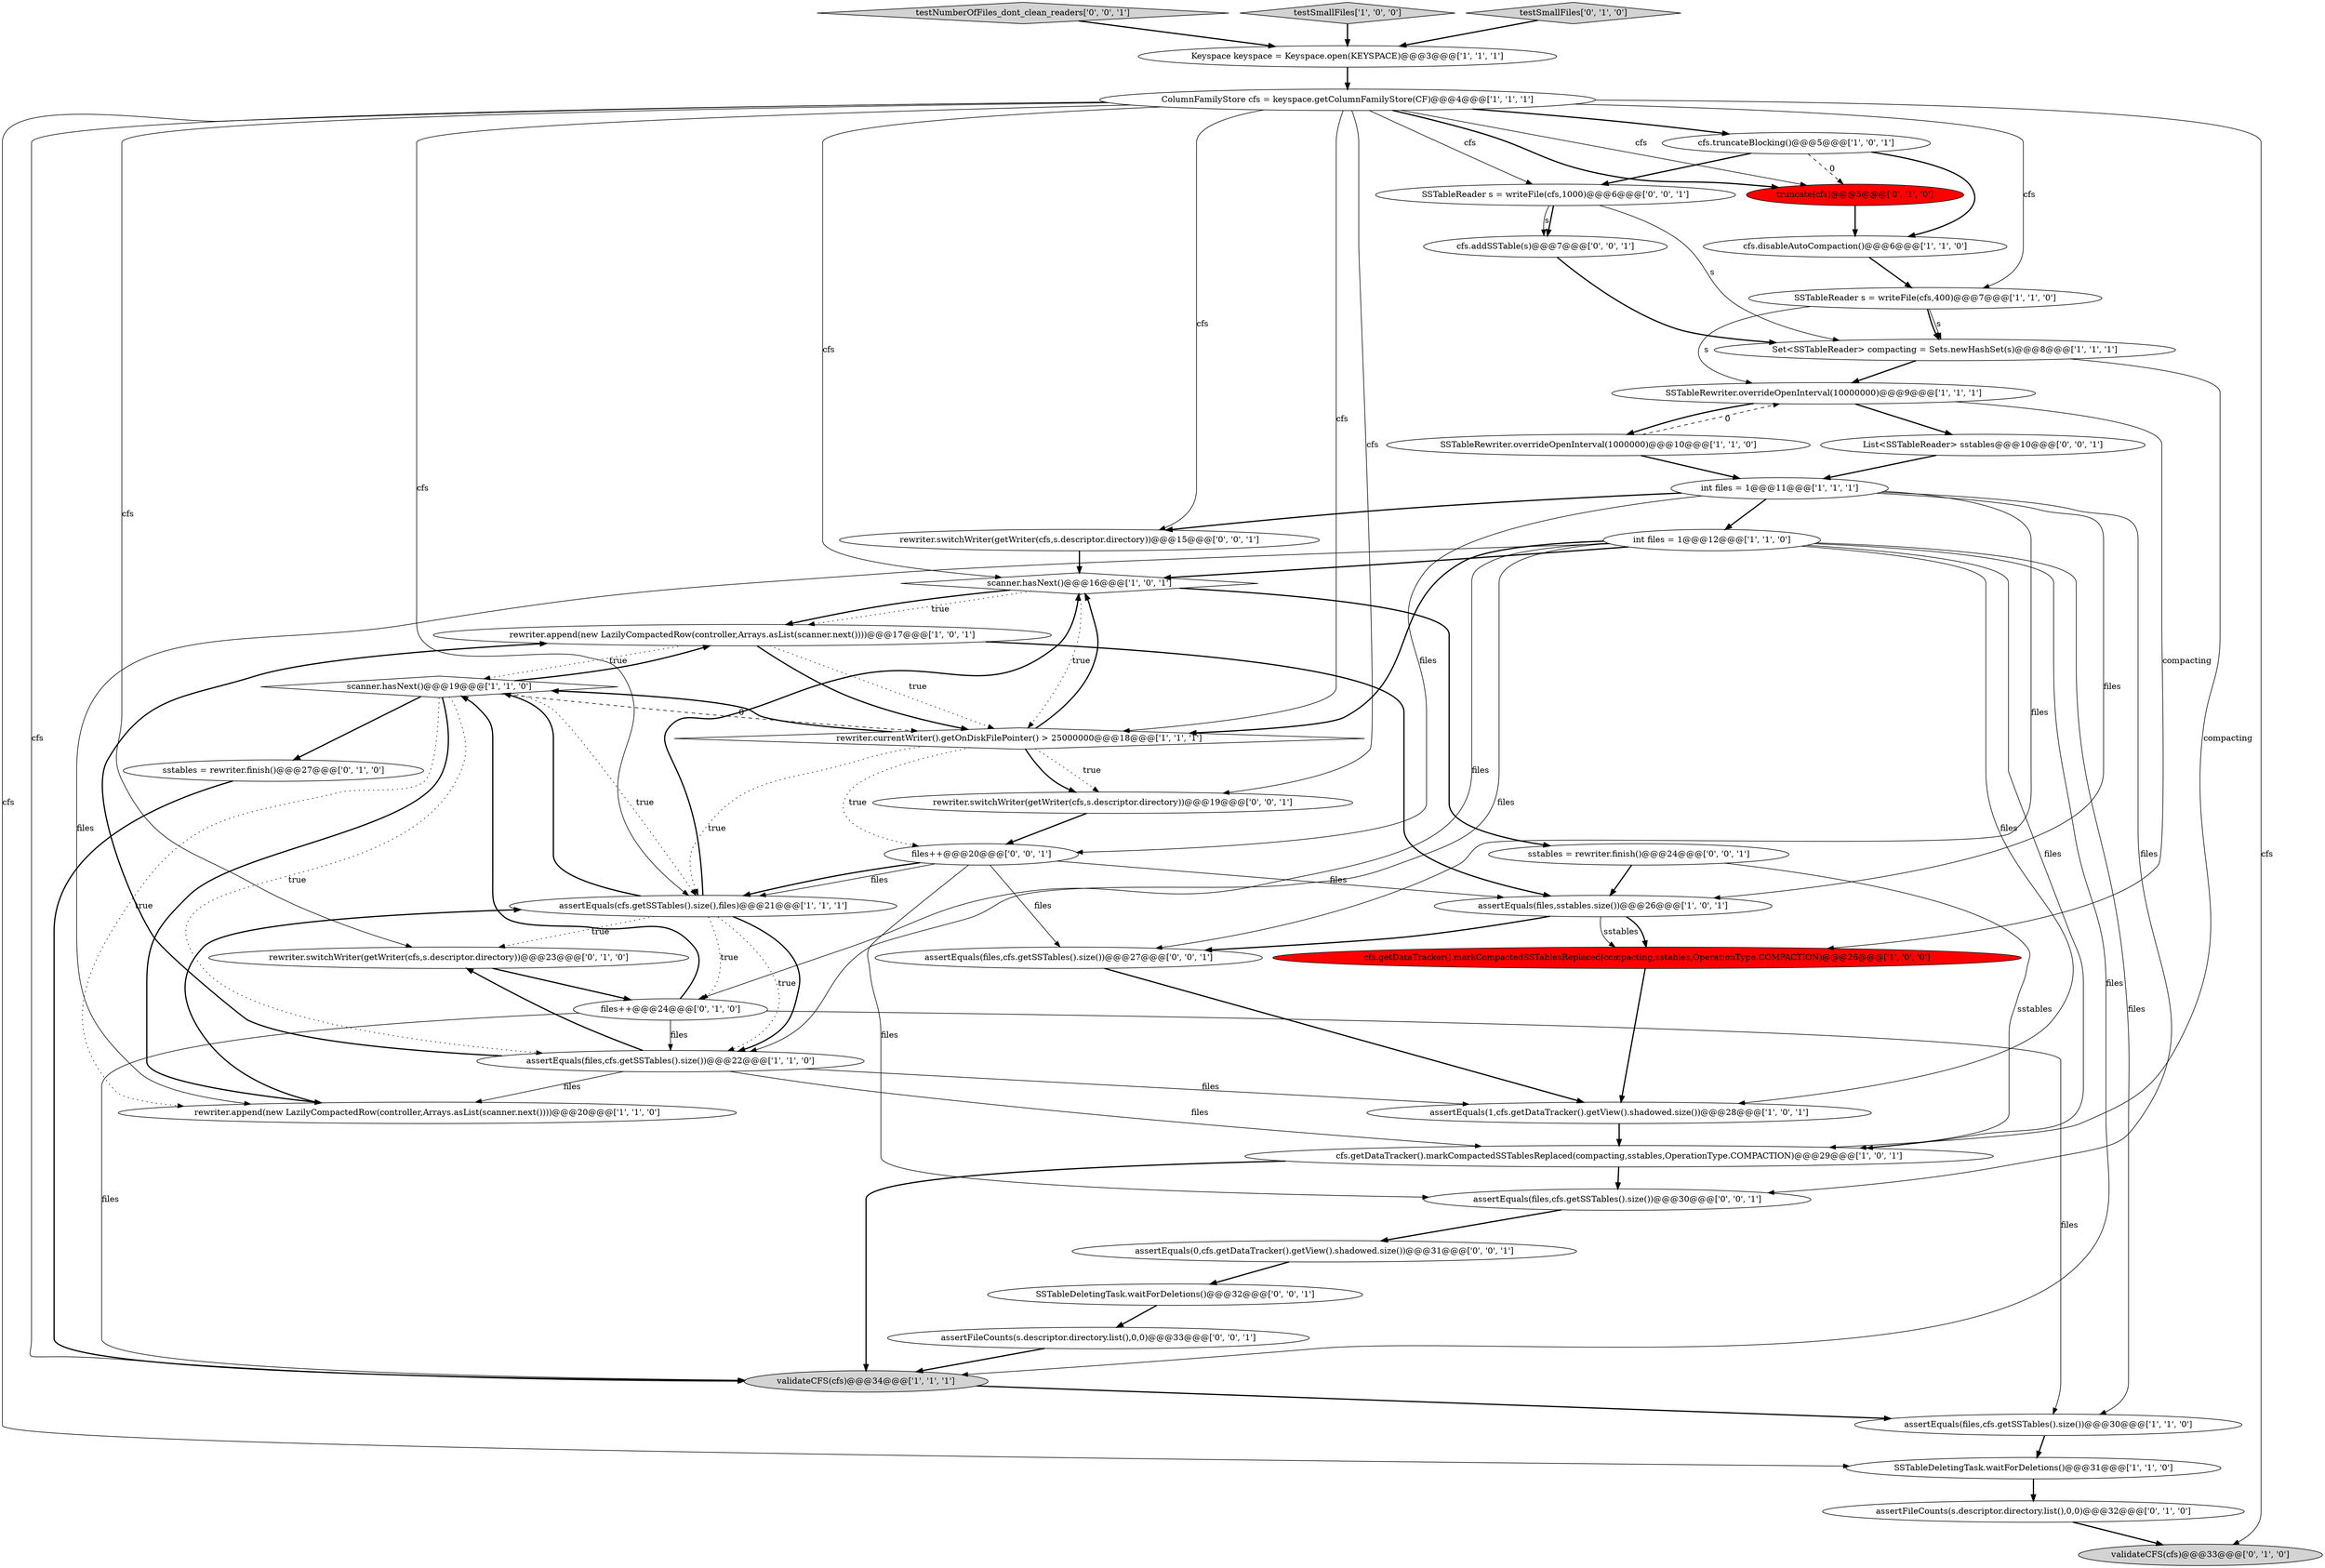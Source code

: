 digraph {
38 [style = filled, label = "List<SSTableReader> sstables@@@10@@@['0', '0', '1']", fillcolor = white, shape = ellipse image = "AAA0AAABBB3BBB"];
0 [style = filled, label = "scanner.hasNext()@@@19@@@['1', '1', '0']", fillcolor = white, shape = diamond image = "AAA0AAABBB1BBB"];
36 [style = filled, label = "rewriter.switchWriter(getWriter(cfs,s.descriptor.directory))@@@15@@@['0', '0', '1']", fillcolor = white, shape = ellipse image = "AAA0AAABBB3BBB"];
19 [style = filled, label = "cfs.disableAutoCompaction()@@@6@@@['1', '1', '0']", fillcolor = white, shape = ellipse image = "AAA0AAABBB1BBB"];
39 [style = filled, label = "testNumberOfFiles_dont_clean_readers['0', '0', '1']", fillcolor = lightgray, shape = diamond image = "AAA0AAABBB3BBB"];
34 [style = filled, label = "cfs.addSSTable(s)@@@7@@@['0', '0', '1']", fillcolor = white, shape = ellipse image = "AAA0AAABBB3BBB"];
3 [style = filled, label = "SSTableReader s = writeFile(cfs,400)@@@7@@@['1', '1', '0']", fillcolor = white, shape = ellipse image = "AAA0AAABBB1BBB"];
20 [style = filled, label = "int files = 1@@@12@@@['1', '1', '0']", fillcolor = white, shape = ellipse image = "AAA0AAABBB1BBB"];
27 [style = filled, label = "assertFileCounts(s.descriptor.directory.list(),0,0)@@@32@@@['0', '1', '0']", fillcolor = white, shape = ellipse image = "AAA0AAABBB2BBB"];
43 [style = filled, label = "sstables = rewriter.finish()@@@24@@@['0', '0', '1']", fillcolor = white, shape = ellipse image = "AAA0AAABBB3BBB"];
13 [style = filled, label = "scanner.hasNext()@@@16@@@['1', '0', '1']", fillcolor = white, shape = diamond image = "AAA0AAABBB1BBB"];
1 [style = filled, label = "validateCFS(cfs)@@@34@@@['1', '1', '1']", fillcolor = lightgray, shape = ellipse image = "AAA0AAABBB1BBB"];
35 [style = filled, label = "SSTableReader s = writeFile(cfs,1000)@@@6@@@['0', '0', '1']", fillcolor = white, shape = ellipse image = "AAA0AAABBB3BBB"];
9 [style = filled, label = "SSTableDeletingTask.waitForDeletions()@@@31@@@['1', '1', '0']", fillcolor = white, shape = ellipse image = "AAA0AAABBB1BBB"];
25 [style = filled, label = "files++@@@24@@@['0', '1', '0']", fillcolor = white, shape = ellipse image = "AAA0AAABBB2BBB"];
26 [style = filled, label = "sstables = rewriter.finish()@@@27@@@['0', '1', '0']", fillcolor = white, shape = ellipse image = "AAA0AAABBB2BBB"];
16 [style = filled, label = "Set<SSTableReader> compacting = Sets.newHashSet(s)@@@8@@@['1', '1', '1']", fillcolor = white, shape = ellipse image = "AAA0AAABBB1BBB"];
6 [style = filled, label = "assertEquals(files,sstables.size())@@@26@@@['1', '0', '1']", fillcolor = white, shape = ellipse image = "AAA0AAABBB1BBB"];
4 [style = filled, label = "rewriter.append(new LazilyCompactedRow(controller,Arrays.asList(scanner.next())))@@@17@@@['1', '0', '1']", fillcolor = white, shape = ellipse image = "AAA0AAABBB1BBB"];
28 [style = filled, label = "truncate(cfs)@@@5@@@['0', '1', '0']", fillcolor = red, shape = ellipse image = "AAA1AAABBB2BBB"];
22 [style = filled, label = "assertEquals(cfs.getSSTables().size(),files)@@@21@@@['1', '1', '1']", fillcolor = white, shape = ellipse image = "AAA0AAABBB1BBB"];
2 [style = filled, label = "SSTableRewriter.overrideOpenInterval(10000000)@@@9@@@['1', '1', '1']", fillcolor = white, shape = ellipse image = "AAA0AAABBB1BBB"];
11 [style = filled, label = "int files = 1@@@11@@@['1', '1', '1']", fillcolor = white, shape = ellipse image = "AAA0AAABBB1BBB"];
10 [style = filled, label = "cfs.truncateBlocking()@@@5@@@['1', '0', '1']", fillcolor = white, shape = ellipse image = "AAA0AAABBB1BBB"];
23 [style = filled, label = "assertEquals(files,cfs.getSSTables().size())@@@22@@@['1', '1', '0']", fillcolor = white, shape = ellipse image = "AAA0AAABBB1BBB"];
40 [style = filled, label = "files++@@@20@@@['0', '0', '1']", fillcolor = white, shape = ellipse image = "AAA0AAABBB3BBB"];
18 [style = filled, label = "rewriter.append(new LazilyCompactedRow(controller,Arrays.asList(scanner.next())))@@@20@@@['1', '1', '0']", fillcolor = white, shape = ellipse image = "AAA0AAABBB1BBB"];
29 [style = filled, label = "rewriter.switchWriter(getWriter(cfs,s.descriptor.directory))@@@23@@@['0', '1', '0']", fillcolor = white, shape = ellipse image = "AAA0AAABBB2BBB"];
14 [style = filled, label = "SSTableRewriter.overrideOpenInterval(1000000)@@@10@@@['1', '1', '0']", fillcolor = white, shape = ellipse image = "AAA0AAABBB1BBB"];
8 [style = filled, label = "assertEquals(1,cfs.getDataTracker().getView().shadowed.size())@@@28@@@['1', '0', '1']", fillcolor = white, shape = ellipse image = "AAA0AAABBB1BBB"];
33 [style = filled, label = "assertEquals(files,cfs.getSSTables().size())@@@27@@@['0', '0', '1']", fillcolor = white, shape = ellipse image = "AAA0AAABBB3BBB"];
7 [style = filled, label = "cfs.getDataTracker().markCompactedSSTablesReplaced(compacting,sstables,OperationType.COMPACTION)@@@26@@@['1', '0', '0']", fillcolor = red, shape = ellipse image = "AAA1AAABBB1BBB"];
5 [style = filled, label = "ColumnFamilyStore cfs = keyspace.getColumnFamilyStore(CF)@@@4@@@['1', '1', '1']", fillcolor = white, shape = ellipse image = "AAA0AAABBB1BBB"];
31 [style = filled, label = "validateCFS(cfs)@@@33@@@['0', '1', '0']", fillcolor = lightgray, shape = ellipse image = "AAA0AAABBB2BBB"];
41 [style = filled, label = "SSTableDeletingTask.waitForDeletions()@@@32@@@['0', '0', '1']", fillcolor = white, shape = ellipse image = "AAA0AAABBB3BBB"];
42 [style = filled, label = "assertFileCounts(s.descriptor.directory.list(),0,0)@@@33@@@['0', '0', '1']", fillcolor = white, shape = ellipse image = "AAA0AAABBB3BBB"];
12 [style = filled, label = "testSmallFiles['1', '0', '0']", fillcolor = lightgray, shape = diamond image = "AAA0AAABBB1BBB"];
32 [style = filled, label = "assertEquals(0,cfs.getDataTracker().getView().shadowed.size())@@@31@@@['0', '0', '1']", fillcolor = white, shape = ellipse image = "AAA0AAABBB3BBB"];
37 [style = filled, label = "assertEquals(files,cfs.getSSTables().size())@@@30@@@['0', '0', '1']", fillcolor = white, shape = ellipse image = "AAA0AAABBB3BBB"];
24 [style = filled, label = "assertEquals(files,cfs.getSSTables().size())@@@30@@@['1', '1', '0']", fillcolor = white, shape = ellipse image = "AAA0AAABBB1BBB"];
44 [style = filled, label = "rewriter.switchWriter(getWriter(cfs,s.descriptor.directory))@@@19@@@['0', '0', '1']", fillcolor = white, shape = ellipse image = "AAA0AAABBB3BBB"];
15 [style = filled, label = "cfs.getDataTracker().markCompactedSSTablesReplaced(compacting,sstables,OperationType.COMPACTION)@@@29@@@['1', '0', '1']", fillcolor = white, shape = ellipse image = "AAA0AAABBB1BBB"];
17 [style = filled, label = "rewriter.currentWriter().getOnDiskFilePointer() > 25000000@@@18@@@['1', '1', '1']", fillcolor = white, shape = diamond image = "AAA0AAABBB1BBB"];
30 [style = filled, label = "testSmallFiles['0', '1', '0']", fillcolor = lightgray, shape = diamond image = "AAA0AAABBB2BBB"];
21 [style = filled, label = "Keyspace keyspace = Keyspace.open(KEYSPACE)@@@3@@@['1', '1', '1']", fillcolor = white, shape = ellipse image = "AAA0AAABBB1BBB"];
14->2 [style = dashed, label="0"];
5->1 [style = solid, label="cfs"];
43->15 [style = solid, label="sstables"];
10->19 [style = bold, label=""];
40->6 [style = solid, label="files"];
10->35 [style = bold, label=""];
10->28 [style = dashed, label="0"];
25->24 [style = solid, label="files"];
20->8 [style = solid, label="files"];
2->7 [style = solid, label="compacting"];
3->16 [style = bold, label=""];
5->28 [style = bold, label=""];
7->8 [style = bold, label=""];
11->36 [style = bold, label=""];
23->29 [style = bold, label=""];
18->22 [style = bold, label=""];
5->35 [style = solid, label="cfs"];
22->0 [style = bold, label=""];
11->6 [style = solid, label="files"];
2->14 [style = bold, label=""];
40->22 [style = bold, label=""];
37->32 [style = bold, label=""];
42->1 [style = bold, label=""];
17->44 [style = bold, label=""];
5->36 [style = solid, label="cfs"];
4->17 [style = dotted, label="true"];
20->23 [style = solid, label="files"];
14->11 [style = bold, label=""];
19->3 [style = bold, label=""];
5->44 [style = solid, label="cfs"];
22->13 [style = bold, label=""];
13->4 [style = dotted, label="true"];
5->10 [style = bold, label=""];
13->17 [style = dotted, label="true"];
22->29 [style = dotted, label="true"];
5->28 [style = solid, label="cfs"];
6->7 [style = solid, label="sstables"];
22->23 [style = dotted, label="true"];
12->21 [style = bold, label=""];
38->11 [style = bold, label=""];
26->1 [style = bold, label=""];
4->0 [style = dotted, label="true"];
3->2 [style = solid, label="s"];
20->18 [style = solid, label="files"];
27->31 [style = bold, label=""];
23->15 [style = solid, label="files"];
0->17 [style = dashed, label="0"];
22->23 [style = bold, label=""];
11->33 [style = solid, label="files"];
40->33 [style = solid, label="files"];
25->1 [style = solid, label="files"];
13->43 [style = bold, label=""];
35->16 [style = solid, label="s"];
28->19 [style = bold, label=""];
20->24 [style = solid, label="files"];
6->7 [style = bold, label=""];
35->34 [style = bold, label=""];
33->8 [style = bold, label=""];
5->13 [style = solid, label="cfs"];
20->25 [style = solid, label="files"];
25->0 [style = bold, label=""];
20->13 [style = bold, label=""];
8->15 [style = bold, label=""];
4->17 [style = bold, label=""];
0->18 [style = dotted, label="true"];
22->25 [style = dotted, label="true"];
5->22 [style = solid, label="cfs"];
11->37 [style = solid, label="files"];
9->27 [style = bold, label=""];
21->5 [style = bold, label=""];
39->21 [style = bold, label=""];
30->21 [style = bold, label=""];
36->13 [style = bold, label=""];
5->3 [style = solid, label="cfs"];
17->0 [style = bold, label=""];
11->40 [style = solid, label="files"];
5->9 [style = solid, label="cfs"];
6->33 [style = bold, label=""];
34->16 [style = bold, label=""];
5->31 [style = solid, label="cfs"];
17->22 [style = dotted, label="true"];
0->18 [style = bold, label=""];
32->41 [style = bold, label=""];
17->13 [style = bold, label=""];
25->23 [style = solid, label="files"];
0->23 [style = dotted, label="true"];
15->37 [style = bold, label=""];
3->16 [style = solid, label="s"];
17->44 [style = dotted, label="true"];
24->9 [style = bold, label=""];
5->29 [style = solid, label="cfs"];
15->1 [style = bold, label=""];
11->20 [style = bold, label=""];
20->17 [style = bold, label=""];
0->26 [style = bold, label=""];
40->37 [style = solid, label="files"];
4->6 [style = bold, label=""];
40->22 [style = solid, label="files"];
23->4 [style = bold, label=""];
44->40 [style = bold, label=""];
23->8 [style = solid, label="files"];
29->25 [style = bold, label=""];
16->15 [style = solid, label="compacting"];
16->2 [style = bold, label=""];
17->40 [style = dotted, label="true"];
43->6 [style = bold, label=""];
0->22 [style = dotted, label="true"];
2->38 [style = bold, label=""];
20->1 [style = solid, label="files"];
35->34 [style = solid, label="s"];
0->4 [style = bold, label=""];
5->17 [style = solid, label="cfs"];
1->24 [style = bold, label=""];
23->18 [style = solid, label="files"];
13->4 [style = bold, label=""];
20->15 [style = solid, label="files"];
41->42 [style = bold, label=""];
}

